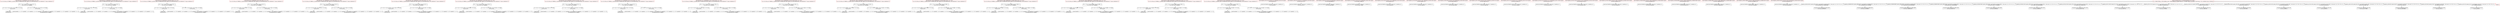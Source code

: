 strict digraph cur {

node [shape=box]
N317574433 [label="static float blur_32_32(float[two_d{32,32}] matrix, int x, int y)\n[w:4.1511354,m:24.799995,p:1,pet:655.15027/1.0 NoPrec:655.15027 Naive:4.1511354 NaiveCores:1 SU:0.0063361577 SUpC:0.0063361577]", color="#FF0000"];
N1642360923 [label="if (x < 1 || y < 1 || x == 32 - 1 || y == 32 - 1)\n[w:4.150275,m:3.1999998]", color="#000000"];
N326549596 [label="cancel 0.0F;\n[w:0.0,m:0.0]", color="#000000"];
N233530418 [label="cancel matrix[x - 1, y - 1] + matrix[x - 1, y] + matrix[x - 1, y + 1] + matrix[x, y - 1] + matrix[x, y] + matrix[x, y + 1] + matrix[x + 1, y - 1] + matrix[x + 1, y] + matrix[x - 1, y - 1];\n[w:8.600001E-4,m:21.599997]", color="#000000"];
N824909230 [label="static float blur_32_64(float[two_d{32,64}] matrix, int x, int y)\n[w:4.1511354,m:24.799995,p:1,pet:655.15027/1.0 NoPrec:655.15027 Naive:4.1511354 NaiveCores:1 SU:0.0063361577 SUpC:0.0063361577]", color="#FF0000"];
N1496724653 [label="if (x < 1 || y < 1 || x == 32 - 1 || y == 64 - 1)\n[w:4.150275,m:3.1999998]", color="#000000"];
N1789447862 [label="cancel 0.0F;\n[w:0.0,m:0.0]", color="#000000"];
N1213415012 [label="cancel matrix[x - 1, y - 1] + matrix[x - 1, y] + matrix[x - 1, y + 1] + matrix[x, y - 1] + matrix[x, y] + matrix[x, y + 1] + matrix[x + 1, y - 1] + matrix[x + 1, y] + matrix[x - 1, y - 1];\n[w:8.600001E-4,m:21.599997]", color="#000000"];
N122883338 [label="static float blur_64_64(float[two_d{64,64}] matrix, int x, int y)\n[w:4.1511354,m:24.799995,p:1,pet:655.15027/1.0 NoPrec:655.15027 Naive:4.1511354 NaiveCores:1 SU:0.0063361577 SUpC:0.0063361577]", color="#FF0000"];
N1793329556 [label="if (x < 1 || y < 1 || x == 64 - 1 || y == 64 - 1)\n[w:4.150275,m:3.1999998]", color="#000000"];
N721748895 [label="cancel 0.0F;\n[w:0.0,m:0.0]", color="#000000"];
N1305193908 [label="cancel matrix[x - 1, y - 1] + matrix[x - 1, y] + matrix[x - 1, y + 1] + matrix[x, y - 1] + matrix[x, y] + matrix[x, y + 1] + matrix[x + 1, y - 1] + matrix[x + 1, y] + matrix[x - 1, y - 1];\n[w:8.600001E-4,m:21.599997]", color="#000000"];
N666641942 [label="static float blur_64_128(float[two_d{64,128}] matrix, int x, int y)\n[w:4.1511354,m:24.799995,p:1,pet:655.15027/1.0 NoPrec:655.15027 Naive:4.1511354 NaiveCores:1 SU:0.0063361577 SUpC:0.0063361577]", color="#FF0000"];
N195600860 [label="if (x < 1 || y < 1 || x == 64 - 1 || y == 128 - 1)\n[w:4.150275,m:3.1999998]", color="#000000"];
N997608398 [label="cancel 0.0F;\n[w:0.0,m:0.0]", color="#000000"];
N1174290147 [label="cancel matrix[x - 1, y - 1] + matrix[x - 1, y] + matrix[x - 1, y + 1] + matrix[x, y - 1] + matrix[x, y] + matrix[x, y + 1] + matrix[x + 1, y - 1] + matrix[x + 1, y] + matrix[x - 1, y - 1];\n[w:8.600001E-4,m:21.599997]", color="#000000"];
N960604060 [label="static float blur_128_128(float[two_d{128,128}] matrix, int x, int y)\n[w:4.1511354,m:24.799995,p:1,pet:655.15027/1.0 NoPrec:655.15027 Naive:4.1511354 NaiveCores:1 SU:0.0063361577 SUpC:0.0063361577]", color="#FF0000"];
N1811075214 [label="if (x < 1 || y < 1 || x == 128 - 1 || y == 128 - 1)\n[w:4.150275,m:3.1999998]", color="#000000"];
N1940447180 [label="cancel 0.0F;\n[w:0.0,m:0.0]", color="#000000"];
N1066376662 [label="cancel matrix[x - 1, y - 1] + matrix[x - 1, y] + matrix[x - 1, y + 1] + matrix[x, y - 1] + matrix[x, y] + matrix[x, y + 1] + matrix[x + 1, y - 1] + matrix[x + 1, y] + matrix[x - 1, y - 1];\n[w:8.600001E-4,m:21.599997]", color="#000000"];
N1349393271 [label="static float blur_256_128(float[two_d{256,128}] matrix, int x, int y)\n[w:4.1511354,m:24.799995,p:1,pet:655.15027/1.0 NoPrec:655.15027 Naive:4.1511354 NaiveCores:1 SU:0.0063361577 SUpC:0.0063361577]", color="#FF0000"];
N460332449 [label="if (x < 1 || y < 1 || x == 256 - 1 || y == 128 - 1)\n[w:4.150275,m:3.1999998]", color="#000000"];
N250075633 [label="cancel 0.0F;\n[w:0.0,m:0.0]", color="#000000"];
N914424520 [label="cancel matrix[x - 1, y - 1] + matrix[x - 1, y] + matrix[x - 1, y + 1] + matrix[x, y - 1] + matrix[x, y] + matrix[x, y + 1] + matrix[x + 1, y - 1] + matrix[x + 1, y] + matrix[x - 1, y - 1];\n[w:8.600001E-4,m:21.599997]", color="#000000"];
N1338668845 [label="static float blur_256_256(float[two_d{256,256}] matrix, int x, int y)\n[w:4.1511354,m:24.799995,p:1,pet:655.15027/1.0 NoPrec:655.15027 Naive:4.1511354 NaiveCores:1 SU:0.0063361577 SUpC:0.0063361577]", color="#FF0000"];
N1100439041 [label="if (x < 1 || y < 1 || x == 256 - 1 || y == 256 - 1)\n[w:4.150275,m:3.1999998]", color="#000000"];
N114935352 [label="cancel 0.0F;\n[w:0.0,m:0.0]", color="#000000"];
N1973538135 [label="cancel matrix[x - 1, y - 1] + matrix[x - 1, y] + matrix[x - 1, y + 1] + matrix[x, y - 1] + matrix[x, y] + matrix[x, y + 1] + matrix[x + 1, y - 1] + matrix[x + 1, y] + matrix[x - 1, y - 1];\n[w:8.600001E-4,m:21.599997]", color="#000000"];
N159413332 [label="static float blur_256_512(float[two_d{256,512}] matrix, int x, int y)\n[w:4.1511354,m:24.799995,p:1,pet:655.15027/1.0 NoPrec:655.15027 Naive:4.1511354 NaiveCores:1 SU:0.0063361577 SUpC:0.0063361577]", color="#FF0000"];
N1694819250 [label="if (x < 1 || y < 1 || x == 256 - 1 || y == 512 - 1)\n[w:4.150275,m:3.1999998]", color="#000000"];
N1586600255 [label="cancel 0.0F;\n[w:0.0,m:0.0]", color="#000000"];
N212628335 [label="cancel matrix[x - 1, y - 1] + matrix[x - 1, y] + matrix[x - 1, y + 1] + matrix[x, y - 1] + matrix[x, y] + matrix[x, y + 1] + matrix[x + 1, y - 1] + matrix[x + 1, y] + matrix[x - 1, y - 1];\n[w:8.600001E-4,m:21.599997]", color="#000000"];
N1028214719 [label="static float blur_512_512(float[two_d{512,512}] matrix, int x, int y)\n[w:4.1511354,m:24.799995,p:1,pet:655.15027/1.0 NoPrec:655.15027 Naive:4.1511354 NaiveCores:1 SU:0.0063361577 SUpC:0.0063361577]", color="#FF0000"];
N2111991224 [label="if (x < 1 || y < 1 || x == 512 - 1 || y == 512 - 1)\n[w:4.150275,m:3.1999998]", color="#000000"];
N1993134103 [label="cancel 0.0F;\n[w:0.0,m:0.0]", color="#000000"];
N1130478920 [label="cancel matrix[x - 1, y - 1] + matrix[x - 1, y] + matrix[x - 1, y + 1] + matrix[x, y - 1] + matrix[x, y] + matrix[x, y + 1] + matrix[x + 1, y - 1] + matrix[x + 1, y] + matrix[x - 1, y - 1];\n[w:8.600001E-4,m:21.599997]", color="#000000"];
N500977346 [label="static float blur_512_1024(float[two_d{512,1024}] matrix, int x, int y)\n[w:4.1511354,m:24.799995,p:1,pet:655.15027/1.0 NoPrec:655.15027 Naive:4.1511354 NaiveCores:1 SU:0.0063361577 SUpC:0.0063361577]", color="#FF0000"];
N1227229563 [label="if (x < 1 || y < 1 || x == 512 - 1 || y == 1024 - 1)\n[w:4.150275,m:3.1999998]", color="#000000"];
N1101288798 [label="cancel 0.0F;\n[w:0.0,m:0.0]", color="#000000"];
N1910163204 [label="cancel matrix[x - 1, y - 1] + matrix[x - 1, y] + matrix[x - 1, y + 1] + matrix[x, y - 1] + matrix[x, y] + matrix[x, y + 1] + matrix[x + 1, y - 1] + matrix[x + 1, y] + matrix[x - 1, y - 1];\n[w:8.600001E-4,m:21.599997]", color="#000000"];
N20132171 [label="static float blur_1024_1024(float[two_d{1024,1024}] matrix, int x, int y)\n[w:4.1511354,m:24.799995,p:1,pet:655.15027/1.0 NoPrec:655.15027 Naive:4.1511354 NaiveCores:1 SU:0.0063361577 SUpC:0.0063361577]", color="#FF0000"];
N1521118594 [label="if (x < 1 || y < 1 || x == 1024 - 1 || y == 1024 - 1)\n[w:4.150275,m:3.1999998]", color="#000000"];
N1763847188 [label="cancel 0.0F;\n[w:0.0,m:0.0]", color="#000000"];
N1192108080 [label="cancel matrix[x - 1, y - 1] + matrix[x - 1, y] + matrix[x - 1, y + 1] + matrix[x, y - 1] + matrix[x, y] + matrix[x, y + 1] + matrix[x + 1, y - 1] + matrix[x + 1, y] + matrix[x - 1, y - 1];\n[w:8.600001E-4,m:21.599997]", color="#000000"];
N186370029 [label="static float blur_2048_1024(float[two_d{2048,1024}] matrix, int x, int y)\n[w:4.1511354,m:24.799995,p:1,pet:655.15027/1.0 NoPrec:655.15027 Naive:4.1511354 NaiveCores:1 SU:0.0063361577 SUpC:0.0063361577]", color="#FF0000"];
N380894366 [label="if (x < 1 || y < 1 || x == 2048 - 1 || y == 1024 - 1)\n[w:4.150275,m:3.1999998]", color="#000000"];
N1451270520 [label="cancel 0.0F;\n[w:0.0,m:0.0]", color="#000000"];
N511833308 [label="cancel matrix[x - 1, y - 1] + matrix[x - 1, y] + matrix[x - 1, y + 1] + matrix[x, y - 1] + matrix[x, y] + matrix[x, y + 1] + matrix[x + 1, y - 1] + matrix[x + 1, y] + matrix[x - 1, y - 1];\n[w:8.600001E-4,m:21.599997]", color="#000000"];
N2094548358 [label="static float blur_2048_2048(float[two_d{2048,2048}] matrix, int x, int y)\n[w:4.1511354,m:24.799995,p:1,pet:655.15027/1.0 NoPrec:655.15027 Naive:4.1511354 NaiveCores:1 SU:0.0063361577 SUpC:0.0063361577]", color="#FF0000"];
N1509514333 [label="if (x < 1 || y < 1 || x == 2048 - 1 || y == 2048 - 1)\n[w:4.150275,m:3.1999998]", color="#000000"];
N2036368507 [label="cancel 0.0F;\n[w:0.0,m:0.0]", color="#000000"];
N1361960727 [label="cancel matrix[x - 1, y - 1] + matrix[x - 1, y] + matrix[x - 1, y + 1] + matrix[x, y - 1] + matrix[x, y] + matrix[x, y + 1] + matrix[x + 1, y - 1] + matrix[x + 1, y] + matrix[x - 1, y - 1];\n[w:8.600001E-4,m:21.599997]", color="#000000"];
N51228289 [label="static float blur_4096_2048(float[two_d{4096,2048}] matrix, int x, int y)\n[w:4.1511354,m:24.799995,p:1,pet:655.15027/1.0 NoPrec:655.15027 Naive:4.1511354 NaiveCores:1 SU:0.0063361577 SUpC:0.0063361577]", color="#FF0000"];
N166239592 [label="if (x < 1 || y < 1 || x == 4096 - 1 || y == 2048 - 1)\n[w:4.150275,m:3.1999998]", color="#000000"];
N824009085 [label="cancel 0.0F;\n[w:0.0,m:0.0]", color="#000000"];
N708049632 [label="cancel matrix[x - 1, y - 1] + matrix[x - 1, y] + matrix[x - 1, y + 1] + matrix[x, y - 1] + matrix[x, y] + matrix[x, y + 1] + matrix[x + 1, y - 1] + matrix[x + 1, y] + matrix[x - 1, y - 1];\n[w:8.600001E-4,m:21.599997]", color="#000000"];
N455896770 [label="static float blur_4096_4096(float[two_d{4096,4096}] matrix, int x, int y)\n[w:4.1511354,m:24.799995,p:1,pet:655.15027/1.0 NoPrec:655.15027 Naive:4.1511354 NaiveCores:1 SU:0.0063361577 SUpC:0.0063361577]", color="#FF0000"];
N559450121 [label="if (x < 1 || y < 1 || x == 4096 - 1 || y == 4096 - 1)\n[w:4.150275,m:3.1999998]", color="#000000"];
N2001112025 [label="cancel 0.0F;\n[w:0.0,m:0.0]", color="#000000"];
N2054881392 [label="cancel matrix[x - 1, y - 1] + matrix[x - 1, y] + matrix[x - 1, y + 1] + matrix[x, y - 1] + matrix[x, y] + matrix[x, y + 1] + matrix[x + 1, y - 1] + matrix[x + 1, y] + matrix[x - 1, y - 1];\n[w:8.600001E-4,m:21.599997]", color="#000000"];
N1323165413 [label="static float blur_4096_8192(float[two_d{4096,8192}] matrix, int x, int y)\n[w:4.1511354,m:24.799995,p:1,pet:655.15027/1.0 NoPrec:655.15027 Naive:4.1511354 NaiveCores:1 SU:0.0063361577 SUpC:0.0063361577]", color="#FF0000"];
N607635164 [label="if (x < 1 || y < 1 || x == 4096 - 1 || y == 8192 - 1)\n[w:4.150275,m:3.1999998]", color="#000000"];
N1627800613 [label="cancel 0.0F;\n[w:0.0,m:0.0]", color="#000000"];
N943010986 [label="cancel matrix[x - 1, y - 1] + matrix[x - 1, y] + matrix[x - 1, y + 1] + matrix[x, y - 1] + matrix[x, y] + matrix[x, y + 1] + matrix[x + 1, y - 1] + matrix[x + 1, y] + matrix[x - 1, y - 1];\n[w:8.600001E-4,m:21.599997]", color="#000000"];
N1880587981 [label="static float blur_8192_8192(float[two_d{8192,8192}] matrix, int x, int y)\n[w:4.1511354,m:24.799995,p:1,pet:655.15027/1.0 NoPrec:655.15027 Naive:4.1511354 NaiveCores:1 SU:0.0063361577 SUpC:0.0063361577]", color="#FF0000"];
N325333723 [label="if (x < 1 || y < 1 || x == 8192 - 1 || y == 8192 - 1)\n[w:4.150275,m:3.1999998]", color="#000000"];
N1018081122 [label="cancel 0.0F;\n[w:0.0,m:0.0]", color="#000000"];
N1433867275 [label="cancel matrix[x - 1, y - 1] + matrix[x - 1, y] + matrix[x - 1, y + 1] + matrix[x, y - 1] + matrix[x, y] + matrix[x, y + 1] + matrix[x + 1, y - 1] + matrix[x + 1, y] + matrix[x - 1, y - 1];\n[w:8.600001E-4,m:21.599997]", color="#000000"];
N511754216 [label="static float[two_d{32,32}] transpose_32_32(float[two_d{32,32}] matrix)\n[w:0.0,m:616.8,p:1]", color="#FF0000"];
N662441761 [label="cancel new float[two_d{32,32}].  (int x,int y) { matrix[y, x] } ;\n[w:0.0,m:616.8]", color="#000000"];
N1721931908 [label="static float[two_d{64,32}] transpose_32_64(float[two_d{32,64}] matrix)\n[w:0.0,m:1231.2,p:1]", color="#FF0000"];
N1837543557 [label="cancel new float[two_d{64,32}].  (int x,int y) { matrix[y, x] } ;\n[w:0.0,m:1231.2]", color="#000000"];
N1198108795 [label="static float[two_d{64,64}] transpose_64_64(float[two_d{64,64}] matrix)\n[w:0.0,m:2459.9998,p:1]", color="#FF0000"];
N1395089624 [label="cancel new float[two_d{64,64}].  (int x,int y) { matrix[y, x] } ;\n[w:0.0,m:2459.9998]", color="#000000"];
N214126413 [label="static float[two_d{128,64}] transpose_64_128(float[two_d{64,128}] matrix)\n[w:0.0,m:4917.5996,p:1]", color="#FF0000"];
N1761061602 [label="cancel new float[two_d{128,64}].  (int x,int y) { matrix[y, x] } ;\n[w:0.0,m:4917.5996]", color="#000000"];
N396873410 [label="static float[two_d{128,128}] transpose_128_128(float[two_d{128,128}] matrix)\n[w:0.0,m:9832.8,p:1]", color="#FF0000"];
N434176574 [label="cancel new float[two_d{128,128}].  (int x,int y) { matrix[y, x] } ;\n[w:0.0,m:9832.8]", color="#000000"];
N1706234378 [label="static float[two_d{128,256}] transpose_256_128(float[two_d{256,128}] matrix)\n[w:0.0,m:19663.2,p:1]", color="#FF0000"];
N429313384 [label="cancel new float[two_d{128,256}].  (int x,int y) { matrix[y, x] } ;\n[w:0.0,m:19663.2]", color="#000000"];
N1867750575 [label="static float[two_d{256,256}] transpose_256_256(float[two_d{256,256}] matrix)\n[w:0.0,m:39323.996,p:1]", color="#FF0000"];
N380936215 [label="cancel new float[two_d{256,256}].  (int x,int y) { matrix[y, x] } ;\n[w:0.0,m:39323.996]", color="#000000"];
N2046562095 [label="static float[two_d{512,256}] transpose_256_512(float[two_d{256,512}] matrix)\n[w:0.0,m:78645.59,p:1]", color="#FF0000"];
N987405879 [label="cancel new float[two_d{512,256}].  (int x,int y) { matrix[y, x] } ;\n[w:0.0,m:78645.59]", color="#000000"];
N1342443276 [label="static float[two_d{512,512}] transpose_512_512(float[two_d{512,512}] matrix)\n[w:0.0,m:157288.8,p:1]", color="#FF0000"];
N783286238 [label="cancel new float[two_d{512,512}].  (int x,int y) { matrix[y, x] } ;\n[w:0.0,m:157288.8]", color="#000000"];
N769287236 [label="static float[two_d{1024,512}] transpose_512_1024(float[two_d{512,1024}] matrix)\n[w:0.0,m:314575.2,p:1]", color="#FF0000"];
N1818402158 [label="cancel new float[two_d{1024,512}].  (int x,int y) { matrix[y, x] } ;\n[w:0.0,m:314575.2]", color="#000000"];
N1587487668 [label="static float[two_d{1024,1024}] transpose_1024_1024(float[two_d{1024,1024}] matrix)\n[w:0.0,m:629147.94,p:1]", color="#FF0000"];
N1359044626 [label="cancel new float[two_d{1024,1024}].  (int x,int y) { matrix[y, x] } ;\n[w:0.0,m:629147.94]", color="#000000"];
N1199823423 [label="static float[two_d{1024,2048}] transpose_2048_1024(float[two_d{2048,1024}] matrix)\n[w:0.0,m:1258293.5,p:1]", color="#FF0000"];
N1612799726 [label="cancel new float[two_d{1024,2048}].  (int x,int y) { matrix[y, x] } ;\n[w:0.0,m:1258293.5]", color="#000000"];
N932172204 [label="static float[two_d{2048,2048}] transpose_2048_2048(float[two_d{2048,2048}] matrix)\n[w:0.0,m:2516584.8,p:1]", color="#FF0000"];
N1225616405 [label="cancel new float[two_d{2048,2048}].  (int x,int y) { matrix[y, x] } ;\n[w:0.0,m:2516584.8]", color="#000000"];
N1225358173 [label="static float[two_d{2048,4096}] transpose_4096_2048(float[two_d{4096,2048}] matrix)\n[w:0.0,m:5033167.0,p:1]", color="#FF0000"];
N2080166188 [label="cancel new float[two_d{2048,4096}].  (int x,int y) { matrix[y, x] } ;\n[w:0.0,m:5033167.0]", color="#000000"];
N1848402763 [label="static float[two_d{4096,4096}] transpose_4096_4096(float[two_d{4096,4096}] matrix)\n[w:0.0,m:1.0066331E7,p:1]", color="#FF0000"];
N26117480 [label="cancel new float[two_d{4096,4096}].  (int x,int y) { matrix[y, x] } ;\n[w:0.0,m:1.0066331E7]", color="#000000"];
N933699219 [label="static float[two_d{8192,4096}] transpose_4096_8192(float[two_d{4096,8192}] matrix)\n[w:0.0,m:2.013266E7,p:1]", color="#FF0000"];
N1634198 [label="cancel new float[two_d{8192,4096}].  (int x,int y) { matrix[y, x] } ;\n[w:0.0,m:2.013266E7]", color="#000000"];
N2121055098 [label="static float[two_d{8192,8192}] transpose_8192_8192(float[two_d{8192,8192}] matrix)\n[w:0.0,m:4.026532E7,p:1]", color="#FF0000"];
N314337396 [label="cancel new float[two_d{8192,8192}].  (int x,int y) { matrix[y, x] } ;\n[w:0.0,m:4.026532E7]", color="#000000"];
N2084435065 [label="static int main(int argc, in out linearString[one_d{-1}] argv)\n[w:1.00662576E8,m:2.5501184E9,p:2,pet:1.00662536E8/0.87134945 NoPrec:8.7712248E7 Naive:5.0331652E7 NaiveCores:17 SU:1.0000004 SUpC:0.5000002]", color="#FF0000"];
N706277948 [label="transpose_8192_8192(matrix_8192_8192)\n[w:0.0,m:4.026532E7]", color="#000000"];
N1792845110 [label="float[two_d{8192,8192}] matrix_8192_8192 = new float[two_d{8192,8192}].  (int x,int y) { (x * 10) + (9 - y) } \n[w:5.0331652E7,m:1.2348032E9]", color="#000000"];
N1688019098 [label="transpose_4096_8192(matrix_4096_8192)\n[w:0.0,m:2.013266E7]", color="#000000"];
N716143810 [label="float[two_d{4096,8192}] matrix_4096_8192 = new float[two_d{4096,8192}].  (int x,int y) { (x * 10) + (9 - y) } \n[w:2.5165828E7,m:6.174016E8]", color="#000000"];
N1918627686 [label="transpose_4096_4096(matrix_4096_4096)\n[w:0.0,m:1.0066331E7]", color="#000000"];
N679890578 [label="float[two_d{4096,4096}] matrix_4096_4096 = new float[two_d{4096,4096}].  (int x,int y) { (x * 10) + (9 - y) } \n[w:1.2582915E7,m:3.08700832E8]", color="#000000"];
N1914572623 [label="transpose_4096_2048(matrix_4096_2048)\n[w:0.0,m:5033167.0]", color="#000000"];
N984849465 [label="float[two_d{4096,2048}] matrix_4096_2048 = new float[two_d{4096,2048}].  (int x,int y) { (x * 10) + (9 - y) } \n[w:6291459.0,m:1.54350464E8]", color="#000000"];
N729864207 [label="transpose_2048_2048(matrix_2048_2048)\n[w:0.0,m:2516584.8]", color="#000000"];
N451111351 [label="float[two_d{2048,2048}] matrix_2048_2048 = new float[two_d{2048,2048}].  (int x,int y) { (x * 10) + (9 - y) } \n[w:3145731.0,m:7.7175264E7]", color="#000000"];
N942986815 [label="transpose_2048_1024(matrix_2048_1024)\n[w:0.0,m:1258293.5]", color="#000000"];
N1207769059 [label="float[two_d{2048,1024}] matrix_2048_1024 = new float[two_d{2048,1024}].  (int x,int y) { (x * 10) + (9 - y) } \n[w:1572867.0,m:3.8587668E7]", color="#000000"];
N872627152 [label="transpose_1024_1024(matrix_1024_1024)\n[w:0.0,m:629147.94]", color="#000000"];
N1674896058 [label="float[two_d{1024,1024}] matrix_1024_1024 = new float[two_d{1024,1024}].  (int x,int y) { (x * 10) + (9 - y) } \n[w:786435.0,m:1.9293872E7]", color="#000000"];
N591137559 [label="transpose_512_1024(matrix_512_1024)\n[w:0.0,m:314575.2]", color="#000000"];
N1711574013 [label="float[two_d{512,1024}] matrix_512_1024 = new float[two_d{512,1024}].  (int x,int y) { (x * 10) + (9 - y) } \n[w:393219.0,m:9646974.0]", color="#000000"];
N1495242910 [label="transpose_512_512(matrix_512_512)\n[w:0.0,m:157288.8]", color="#000000"];
N754666084 [label="float[two_d{512,512}] matrix_512_512 = new float[two_d{512,512}].  (int x,int y) { (x * 10) + (9 - y) } \n[w:196611.0,m:4823524.0]", color="#000000"];
N1911728085 [label="transpose_256_512(matrix_256_512)\n[w:0.0,m:78645.59]", color="#000000"];
N2012232625 [label="float[two_d{256,512}] matrix_256_512 = new float[two_d{256,512}].  (int x,int y) { (x * 10) + (9 - y) } \n[w:98307.0,m:2411799.2]", color="#000000"];
N564160838 [label="transpose_256_256(matrix_256_256)\n[w:0.0,m:39323.996]", color="#000000"];
N1929600551 [label="float[two_d{256,256}] matrix_256_256 = new float[two_d{256,256}].  (int x,int y) { (x * 10) + (9 - y) } \n[w:49155.0,m:1205937.0]", color="#000000"];
N257895351 [label="transpose_256_128(matrix_256_128)\n[w:0.0,m:19663.2]", color="#000000"];
N1355531311 [label="float[two_d{256,128}] matrix_256_128 = new float[two_d{256,128}].  (int x,int y) { (x * 10) + (9 - y) } \n[w:24579.0,m:603005.8]", color="#000000"];
N475266352 [label="transpose_128_128(matrix_128_128)\n[w:0.0,m:9832.8]", color="#000000"];
N205125520 [label="float[two_d{128,128}] matrix_128_128 = new float[two_d{128,128}].  (int x,int y) { (x * 10) + (9 - y) } \n[w:12291.0,m:301540.2]", color="#000000"];
N575335780 [label="transpose_64_128(matrix_64_128)\n[w:0.0,m:4917.5996]", color="#000000"];
N1654589030 [label="float[two_d{64,128}] matrix_64_128 = new float[two_d{64,128}].  (int x,int y) { (x * 10) + (9 - y) } \n[w:6147.0,m:150807.39]", color="#000000"];
N959447386 [label="transpose_64_64(matrix_64_64)\n[w:0.0,m:2459.9998]", color="#000000"];
N985934102 [label="float[two_d{64,64}] matrix_64_64 = new float[two_d{64,64}].  (int x,int y) { (x * 10) + (9 - y) } \n[w:3075.0,m:75441.0]", color="#000000"];
N834133664 [label="transpose_32_64(matrix_32_64)\n[w:0.0,m:1231.2]", color="#000000"];
N736709391 [label="float[two_d{32,64}] matrix_32_64 = new float[two_d{32,64}].  (int x,int y) { (x * 10) + (9 - y) } \n[w:1539.0,m:37757.8]", color="#000000"];
N1543727556 [label="transpose_32_32(matrix_32_32)\n[w:0.0,m:616.8]", color="#000000"];
N611437735 [label="float[two_d{32,32}] matrix_32_32 = new float[two_d{32,32}].  (int x,int y) { (x * 10) + (9 - y) } \n[w:771.00006,m:18916.2]", color="#000000"];
N1792845110->N706277948;
N716143810->N1688019098;
N679890578->N1918627686;
N984849465->N1914572623;
N451111351->N729864207;
N1207769059->N942986815;
N1674896058->N872627152;
N1711574013->N591137559;
N754666084->N1495242910;
N2012232625->N1911728085;
N1929600551->N564160838;
N1355531311->N257895351;
N205125520->N475266352;
N1654589030->N575335780;
N985934102->N959447386;
N736709391->N834133664;
N611437735->N1543727556;
N1642360923 [label="if (x < 1 || y < 1 || x == 32 - 1 || y == 32 - 1)\n[w:4.150275,m:3.1999998]", color="#000000"];
N326549596 [label="cancel 0.0F;\n[w:0.0,m:0.0]", color="#000000"];
N233530418 [label="cancel matrix[x - 1, y - 1] + matrix[x - 1, y] + matrix[x - 1, y + 1] + matrix[x, y - 1] + matrix[x, y] + matrix[x, y + 1] + matrix[x + 1, y - 1] + matrix[x + 1, y] + matrix[x - 1, y - 1];\n[w:8.600001E-4,m:21.599997]", color="#000000"];
N317574433->N1642360923[style=dashed];
N1642360923->N1343441044[style=dashed];
N1343441044 [label="(x < 1 || y < 1 || x == 32 - 1 || y == 32 - 1) == true\n[w:0.0,m:0.0]", color="#000000"];
N1343441044->N326549596[style=dashed];
N1642360923->N1364335809[style=dashed];
N1364335809 [label="(x < 1 || y < 1 || x == 32 - 1 || y == 32 - 1) == false\n[w:0.0,m:0.0]", color="#000000"];
N1364335809->N233530418[style=dashed];
N1496724653 [label="if (x < 1 || y < 1 || x == 32 - 1 || y == 64 - 1)\n[w:4.150275,m:3.1999998]", color="#000000"];
N1789447862 [label="cancel 0.0F;\n[w:0.0,m:0.0]", color="#000000"];
N1213415012 [label="cancel matrix[x - 1, y - 1] + matrix[x - 1, y] + matrix[x - 1, y + 1] + matrix[x, y - 1] + matrix[x, y] + matrix[x, y + 1] + matrix[x + 1, y - 1] + matrix[x + 1, y] + matrix[x - 1, y - 1];\n[w:8.600001E-4,m:21.599997]", color="#000000"];
N824909230->N1496724653[style=dashed];
N1496724653->N553264065[style=dashed];
N553264065 [label="(x < 1 || y < 1 || x == 32 - 1 || y == 64 - 1) == true\n[w:0.0,m:0.0]", color="#000000"];
N553264065->N1789447862[style=dashed];
N1496724653->N38997010[style=dashed];
N38997010 [label="(x < 1 || y < 1 || x == 32 - 1 || y == 64 - 1) == false\n[w:0.0,m:0.0]", color="#000000"];
N38997010->N1213415012[style=dashed];
N1793329556 [label="if (x < 1 || y < 1 || x == 64 - 1 || y == 64 - 1)\n[w:4.150275,m:3.1999998]", color="#000000"];
N721748895 [label="cancel 0.0F;\n[w:0.0,m:0.0]", color="#000000"];
N1305193908 [label="cancel matrix[x - 1, y - 1] + matrix[x - 1, y] + matrix[x - 1, y + 1] + matrix[x, y - 1] + matrix[x, y] + matrix[x, y + 1] + matrix[x + 1, y - 1] + matrix[x + 1, y] + matrix[x - 1, y - 1];\n[w:8.600001E-4,m:21.599997]", color="#000000"];
N122883338->N1793329556[style=dashed];
N1793329556->N445884362[style=dashed];
N445884362 [label="(x < 1 || y < 1 || x == 64 - 1 || y == 64 - 1) == true\n[w:0.0,m:0.0]", color="#000000"];
N445884362->N721748895[style=dashed];
N1793329556->N1642534850[style=dashed];
N1642534850 [label="(x < 1 || y < 1 || x == 64 - 1 || y == 64 - 1) == false\n[w:0.0,m:0.0]", color="#000000"];
N1642534850->N1305193908[style=dashed];
N195600860 [label="if (x < 1 || y < 1 || x == 64 - 1 || y == 128 - 1)\n[w:4.150275,m:3.1999998]", color="#000000"];
N997608398 [label="cancel 0.0F;\n[w:0.0,m:0.0]", color="#000000"];
N1174290147 [label="cancel matrix[x - 1, y - 1] + matrix[x - 1, y] + matrix[x - 1, y + 1] + matrix[x, y - 1] + matrix[x, y] + matrix[x, y + 1] + matrix[x + 1, y - 1] + matrix[x + 1, y] + matrix[x - 1, y - 1];\n[w:8.600001E-4,m:21.599997]", color="#000000"];
N666641942->N195600860[style=dashed];
N195600860->N1334729950[style=dashed];
N1334729950 [label="(x < 1 || y < 1 || x == 64 - 1 || y == 128 - 1) == true\n[w:0.0,m:0.0]", color="#000000"];
N1334729950->N997608398[style=dashed];
N195600860->N1973336893[style=dashed];
N1973336893 [label="(x < 1 || y < 1 || x == 64 - 1 || y == 128 - 1) == false\n[w:0.0,m:0.0]", color="#000000"];
N1973336893->N1174290147[style=dashed];
N1811075214 [label="if (x < 1 || y < 1 || x == 128 - 1 || y == 128 - 1)\n[w:4.150275,m:3.1999998]", color="#000000"];
N1940447180 [label="cancel 0.0F;\n[w:0.0,m:0.0]", color="#000000"];
N1066376662 [label="cancel matrix[x - 1, y - 1] + matrix[x - 1, y] + matrix[x - 1, y + 1] + matrix[x, y - 1] + matrix[x, y] + matrix[x, y + 1] + matrix[x + 1, y - 1] + matrix[x + 1, y] + matrix[x - 1, y - 1];\n[w:8.600001E-4,m:21.599997]", color="#000000"];
N960604060->N1811075214[style=dashed];
N1811075214->N1588970020[style=dashed];
N1588970020 [label="(x < 1 || y < 1 || x == 128 - 1 || y == 128 - 1) == true\n[w:0.0,m:0.0]", color="#000000"];
N1588970020->N1940447180[style=dashed];
N1811075214->N245565335[style=dashed];
N245565335 [label="(x < 1 || y < 1 || x == 128 - 1 || y == 128 - 1) == false\n[w:0.0,m:0.0]", color="#000000"];
N245565335->N1066376662[style=dashed];
N460332449 [label="if (x < 1 || y < 1 || x == 256 - 1 || y == 128 - 1)\n[w:4.150275,m:3.1999998]", color="#000000"];
N250075633 [label="cancel 0.0F;\n[w:0.0,m:0.0]", color="#000000"];
N914424520 [label="cancel matrix[x - 1, y - 1] + matrix[x - 1, y] + matrix[x - 1, y + 1] + matrix[x, y - 1] + matrix[x, y] + matrix[x, y + 1] + matrix[x + 1, y - 1] + matrix[x + 1, y] + matrix[x - 1, y - 1];\n[w:8.600001E-4,m:21.599997]", color="#000000"];
N1349393271->N460332449[style=dashed];
N460332449->N1919892312[style=dashed];
N1919892312 [label="(x < 1 || y < 1 || x == 256 - 1 || y == 128 - 1) == true\n[w:0.0,m:0.0]", color="#000000"];
N1919892312->N250075633[style=dashed];
N460332449->N358699161[style=dashed];
N358699161 [label="(x < 1 || y < 1 || x == 256 - 1 || y == 128 - 1) == false\n[w:0.0,m:0.0]", color="#000000"];
N358699161->N914424520[style=dashed];
N1100439041 [label="if (x < 1 || y < 1 || x == 256 - 1 || y == 256 - 1)\n[w:4.150275,m:3.1999998]", color="#000000"];
N114935352 [label="cancel 0.0F;\n[w:0.0,m:0.0]", color="#000000"];
N1973538135 [label="cancel matrix[x - 1, y - 1] + matrix[x - 1, y] + matrix[x - 1, y + 1] + matrix[x, y - 1] + matrix[x, y] + matrix[x, y + 1] + matrix[x + 1, y - 1] + matrix[x + 1, y] + matrix[x - 1, y - 1];\n[w:8.600001E-4,m:21.599997]", color="#000000"];
N1338668845->N1100439041[style=dashed];
N1100439041->N204349222[style=dashed];
N204349222 [label="(x < 1 || y < 1 || x == 256 - 1 || y == 256 - 1) == true\n[w:0.0,m:0.0]", color="#000000"];
N204349222->N114935352[style=dashed];
N1100439041->N2110121908[style=dashed];
N2110121908 [label="(x < 1 || y < 1 || x == 256 - 1 || y == 256 - 1) == false\n[w:0.0,m:0.0]", color="#000000"];
N2110121908->N1973538135[style=dashed];
N1694819250 [label="if (x < 1 || y < 1 || x == 256 - 1 || y == 512 - 1)\n[w:4.150275,m:3.1999998]", color="#000000"];
N1586600255 [label="cancel 0.0F;\n[w:0.0,m:0.0]", color="#000000"];
N212628335 [label="cancel matrix[x - 1, y - 1] + matrix[x - 1, y] + matrix[x - 1, y + 1] + matrix[x, y - 1] + matrix[x, y] + matrix[x, y + 1] + matrix[x + 1, y - 1] + matrix[x + 1, y] + matrix[x - 1, y - 1];\n[w:8.600001E-4,m:21.599997]", color="#000000"];
N159413332->N1694819250[style=dashed];
N1694819250->N1365202186[style=dashed];
N1365202186 [label="(x < 1 || y < 1 || x == 256 - 1 || y == 512 - 1) == true\n[w:0.0,m:0.0]", color="#000000"];
N1365202186->N1586600255[style=dashed];
N1694819250->N474675244[style=dashed];
N474675244 [label="(x < 1 || y < 1 || x == 256 - 1 || y == 512 - 1) == false\n[w:0.0,m:0.0]", color="#000000"];
N474675244->N212628335[style=dashed];
N2111991224 [label="if (x < 1 || y < 1 || x == 512 - 1 || y == 512 - 1)\n[w:4.150275,m:3.1999998]", color="#000000"];
N1993134103 [label="cancel 0.0F;\n[w:0.0,m:0.0]", color="#000000"];
N1130478920 [label="cancel matrix[x - 1, y - 1] + matrix[x - 1, y] + matrix[x - 1, y + 1] + matrix[x, y - 1] + matrix[x, y] + matrix[x, y + 1] + matrix[x + 1, y - 1] + matrix[x + 1, y] + matrix[x - 1, y - 1];\n[w:8.600001E-4,m:21.599997]", color="#000000"];
N1028214719->N2111991224[style=dashed];
N2111991224->N292938459[style=dashed];
N292938459 [label="(x < 1 || y < 1 || x == 512 - 1 || y == 512 - 1) == true\n[w:0.0,m:0.0]", color="#000000"];
N292938459->N1993134103[style=dashed];
N2111991224->N405662939[style=dashed];
N405662939 [label="(x < 1 || y < 1 || x == 512 - 1 || y == 512 - 1) == false\n[w:0.0,m:0.0]", color="#000000"];
N405662939->N1130478920[style=dashed];
N1227229563 [label="if (x < 1 || y < 1 || x == 512 - 1 || y == 1024 - 1)\n[w:4.150275,m:3.1999998]", color="#000000"];
N1101288798 [label="cancel 0.0F;\n[w:0.0,m:0.0]", color="#000000"];
N1910163204 [label="cancel matrix[x - 1, y - 1] + matrix[x - 1, y] + matrix[x - 1, y + 1] + matrix[x, y - 1] + matrix[x, y] + matrix[x, y + 1] + matrix[x + 1, y - 1] + matrix[x + 1, y] + matrix[x - 1, y - 1];\n[w:8.600001E-4,m:21.599997]", color="#000000"];
N500977346->N1227229563[style=dashed];
N1227229563->N1982791261[style=dashed];
N1982791261 [label="(x < 1 || y < 1 || x == 512 - 1 || y == 1024 - 1) == true\n[w:0.0,m:0.0]", color="#000000"];
N1982791261->N1101288798[style=dashed];
N1227229563->N942731712[style=dashed];
N942731712 [label="(x < 1 || y < 1 || x == 512 - 1 || y == 1024 - 1) == false\n[w:0.0,m:0.0]", color="#000000"];
N942731712->N1910163204[style=dashed];
N1521118594 [label="if (x < 1 || y < 1 || x == 1024 - 1 || y == 1024 - 1)\n[w:4.150275,m:3.1999998]", color="#000000"];
N1763847188 [label="cancel 0.0F;\n[w:0.0,m:0.0]", color="#000000"];
N1192108080 [label="cancel matrix[x - 1, y - 1] + matrix[x - 1, y] + matrix[x - 1, y + 1] + matrix[x, y - 1] + matrix[x, y] + matrix[x, y + 1] + matrix[x + 1, y - 1] + matrix[x + 1, y] + matrix[x - 1, y - 1];\n[w:8.600001E-4,m:21.599997]", color="#000000"];
N20132171->N1521118594[style=dashed];
N1521118594->N1940030785[style=dashed];
N1940030785 [label="(x < 1 || y < 1 || x == 1024 - 1 || y == 1024 - 1) == true\n[w:0.0,m:0.0]", color="#000000"];
N1940030785->N1763847188[style=dashed];
N1521118594->N1617791695[style=dashed];
N1617791695 [label="(x < 1 || y < 1 || x == 1024 - 1 || y == 1024 - 1) == false\n[w:0.0,m:0.0]", color="#000000"];
N1617791695->N1192108080[style=dashed];
N380894366 [label="if (x < 1 || y < 1 || x == 2048 - 1 || y == 1024 - 1)\n[w:4.150275,m:3.1999998]", color="#000000"];
N1451270520 [label="cancel 0.0F;\n[w:0.0,m:0.0]", color="#000000"];
N511833308 [label="cancel matrix[x - 1, y - 1] + matrix[x - 1, y] + matrix[x - 1, y + 1] + matrix[x, y - 1] + matrix[x, y] + matrix[x, y + 1] + matrix[x + 1, y - 1] + matrix[x + 1, y] + matrix[x - 1, y - 1];\n[w:8.600001E-4,m:21.599997]", color="#000000"];
N186370029->N380894366[style=dashed];
N380894366->N237852351[style=dashed];
N237852351 [label="(x < 1 || y < 1 || x == 2048 - 1 || y == 1024 - 1) == true\n[w:0.0,m:0.0]", color="#000000"];
N237852351->N1451270520[style=dashed];
N380894366->N1608446010[style=dashed];
N1608446010 [label="(x < 1 || y < 1 || x == 2048 - 1 || y == 1024 - 1) == false\n[w:0.0,m:0.0]", color="#000000"];
N1608446010->N511833308[style=dashed];
N1509514333 [label="if (x < 1 || y < 1 || x == 2048 - 1 || y == 2048 - 1)\n[w:4.150275,m:3.1999998]", color="#000000"];
N2036368507 [label="cancel 0.0F;\n[w:0.0,m:0.0]", color="#000000"];
N1361960727 [label="cancel matrix[x - 1, y - 1] + matrix[x - 1, y] + matrix[x - 1, y + 1] + matrix[x, y - 1] + matrix[x, y] + matrix[x, y + 1] + matrix[x + 1, y - 1] + matrix[x + 1, y] + matrix[x - 1, y - 1];\n[w:8.600001E-4,m:21.599997]", color="#000000"];
N2094548358->N1509514333[style=dashed];
N1509514333->N1556956098[style=dashed];
N1556956098 [label="(x < 1 || y < 1 || x == 2048 - 1 || y == 2048 - 1) == true\n[w:0.0,m:0.0]", color="#000000"];
N1556956098->N2036368507[style=dashed];
N1509514333->N1785210046[style=dashed];
N1785210046 [label="(x < 1 || y < 1 || x == 2048 - 1 || y == 2048 - 1) == false\n[w:0.0,m:0.0]", color="#000000"];
N1785210046->N1361960727[style=dashed];
N166239592 [label="if (x < 1 || y < 1 || x == 4096 - 1 || y == 2048 - 1)\n[w:4.150275,m:3.1999998]", color="#000000"];
N824009085 [label="cancel 0.0F;\n[w:0.0,m:0.0]", color="#000000"];
N708049632 [label="cancel matrix[x - 1, y - 1] + matrix[x - 1, y] + matrix[x - 1, y + 1] + matrix[x, y - 1] + matrix[x, y] + matrix[x, y + 1] + matrix[x + 1, y - 1] + matrix[x + 1, y] + matrix[x - 1, y - 1];\n[w:8.600001E-4,m:21.599997]", color="#000000"];
N51228289->N166239592[style=dashed];
N166239592->N991505714[style=dashed];
N991505714 [label="(x < 1 || y < 1 || x == 4096 - 1 || y == 2048 - 1) == true\n[w:0.0,m:0.0]", color="#000000"];
N991505714->N824009085[style=dashed];
N166239592->N2085857771[style=dashed];
N2085857771 [label="(x < 1 || y < 1 || x == 4096 - 1 || y == 2048 - 1) == false\n[w:0.0,m:0.0]", color="#000000"];
N2085857771->N708049632[style=dashed];
N559450121 [label="if (x < 1 || y < 1 || x == 4096 - 1 || y == 4096 - 1)\n[w:4.150275,m:3.1999998]", color="#000000"];
N2001112025 [label="cancel 0.0F;\n[w:0.0,m:0.0]", color="#000000"];
N2054881392 [label="cancel matrix[x - 1, y - 1] + matrix[x - 1, y] + matrix[x - 1, y + 1] + matrix[x, y - 1] + matrix[x, y] + matrix[x, y + 1] + matrix[x + 1, y - 1] + matrix[x + 1, y] + matrix[x - 1, y - 1];\n[w:8.600001E-4,m:21.599997]", color="#000000"];
N455896770->N559450121[style=dashed];
N559450121->N716083600[style=dashed];
N716083600 [label="(x < 1 || y < 1 || x == 4096 - 1 || y == 4096 - 1) == true\n[w:0.0,m:0.0]", color="#000000"];
N716083600->N2001112025[style=dashed];
N559450121->N314265080[style=dashed];
N314265080 [label="(x < 1 || y < 1 || x == 4096 - 1 || y == 4096 - 1) == false\n[w:0.0,m:0.0]", color="#000000"];
N314265080->N2054881392[style=dashed];
N607635164 [label="if (x < 1 || y < 1 || x == 4096 - 1 || y == 8192 - 1)\n[w:4.150275,m:3.1999998]", color="#000000"];
N1627800613 [label="cancel 0.0F;\n[w:0.0,m:0.0]", color="#000000"];
N943010986 [label="cancel matrix[x - 1, y - 1] + matrix[x - 1, y] + matrix[x - 1, y + 1] + matrix[x, y - 1] + matrix[x, y] + matrix[x, y + 1] + matrix[x + 1, y - 1] + matrix[x + 1, y] + matrix[x - 1, y - 1];\n[w:8.600001E-4,m:21.599997]", color="#000000"];
N1323165413->N607635164[style=dashed];
N607635164->N529116035[style=dashed];
N529116035 [label="(x < 1 || y < 1 || x == 4096 - 1 || y == 8192 - 1) == true\n[w:0.0,m:0.0]", color="#000000"];
N529116035->N1627800613[style=dashed];
N607635164->N2065530879[style=dashed];
N2065530879 [label="(x < 1 || y < 1 || x == 4096 - 1 || y == 8192 - 1) == false\n[w:0.0,m:0.0]", color="#000000"];
N2065530879->N943010986[style=dashed];
N325333723 [label="if (x < 1 || y < 1 || x == 8192 - 1 || y == 8192 - 1)\n[w:4.150275,m:3.1999998]", color="#000000"];
N1018081122 [label="cancel 0.0F;\n[w:0.0,m:0.0]", color="#000000"];
N1433867275 [label="cancel matrix[x - 1, y - 1] + matrix[x - 1, y] + matrix[x - 1, y + 1] + matrix[x, y - 1] + matrix[x, y] + matrix[x, y + 1] + matrix[x + 1, y - 1] + matrix[x + 1, y] + matrix[x - 1, y - 1];\n[w:8.600001E-4,m:21.599997]", color="#000000"];
N1880587981->N325333723[style=dashed];
N325333723->N1937962514[style=dashed];
N1937962514 [label="(x < 1 || y < 1 || x == 8192 - 1 || y == 8192 - 1) == true\n[w:0.0,m:0.0]", color="#000000"];
N1937962514->N1018081122[style=dashed];
N325333723->N242131142[style=dashed];
N242131142 [label="(x < 1 || y < 1 || x == 8192 - 1 || y == 8192 - 1) == false\n[w:0.0,m:0.0]", color="#000000"];
N242131142->N1433867275[style=dashed];
N662441761 [label="cancel new float[two_d{32,32}].  (int x,int y) { matrix[y, x] } ;\n[w:0.0,m:616.8]", color="#000000"];
N511754216->N662441761[style=dashed];
N1837543557 [label="cancel new float[two_d{64,32}].  (int x,int y) { matrix[y, x] } ;\n[w:0.0,m:1231.2]", color="#000000"];
N1721931908->N1837543557[style=dashed];
N1395089624 [label="cancel new float[two_d{64,64}].  (int x,int y) { matrix[y, x] } ;\n[w:0.0,m:2459.9998]", color="#000000"];
N1198108795->N1395089624[style=dashed];
N1761061602 [label="cancel new float[two_d{128,64}].  (int x,int y) { matrix[y, x] } ;\n[w:0.0,m:4917.5996]", color="#000000"];
N214126413->N1761061602[style=dashed];
N434176574 [label="cancel new float[two_d{128,128}].  (int x,int y) { matrix[y, x] } ;\n[w:0.0,m:9832.8]", color="#000000"];
N396873410->N434176574[style=dashed];
N429313384 [label="cancel new float[two_d{128,256}].  (int x,int y) { matrix[y, x] } ;\n[w:0.0,m:19663.2]", color="#000000"];
N1706234378->N429313384[style=dashed];
N380936215 [label="cancel new float[two_d{256,256}].  (int x,int y) { matrix[y, x] } ;\n[w:0.0,m:39323.996]", color="#000000"];
N1867750575->N380936215[style=dashed];
N987405879 [label="cancel new float[two_d{512,256}].  (int x,int y) { matrix[y, x] } ;\n[w:0.0,m:78645.59]", color="#000000"];
N2046562095->N987405879[style=dashed];
N783286238 [label="cancel new float[two_d{512,512}].  (int x,int y) { matrix[y, x] } ;\n[w:0.0,m:157288.8]", color="#000000"];
N1342443276->N783286238[style=dashed];
N1818402158 [label="cancel new float[two_d{1024,512}].  (int x,int y) { matrix[y, x] } ;\n[w:0.0,m:314575.2]", color="#000000"];
N769287236->N1818402158[style=dashed];
N1359044626 [label="cancel new float[two_d{1024,1024}].  (int x,int y) { matrix[y, x] } ;\n[w:0.0,m:629147.94]", color="#000000"];
N1587487668->N1359044626[style=dashed];
N1612799726 [label="cancel new float[two_d{1024,2048}].  (int x,int y) { matrix[y, x] } ;\n[w:0.0,m:1258293.5]", color="#000000"];
N1199823423->N1612799726[style=dashed];
N1225616405 [label="cancel new float[two_d{2048,2048}].  (int x,int y) { matrix[y, x] } ;\n[w:0.0,m:2516584.8]", color="#000000"];
N932172204->N1225616405[style=dashed];
N2080166188 [label="cancel new float[two_d{2048,4096}].  (int x,int y) { matrix[y, x] } ;\n[w:0.0,m:5033167.0]", color="#000000"];
N1225358173->N2080166188[style=dashed];
N26117480 [label="cancel new float[two_d{4096,4096}].  (int x,int y) { matrix[y, x] } ;\n[w:0.0,m:1.0066331E7]", color="#000000"];
N1848402763->N26117480[style=dashed];
N1634198 [label="cancel new float[two_d{8192,4096}].  (int x,int y) { matrix[y, x] } ;\n[w:0.0,m:2.013266E7]", color="#000000"];
N933699219->N1634198[style=dashed];
N314337396 [label="cancel new float[two_d{8192,8192}].  (int x,int y) { matrix[y, x] } ;\n[w:0.0,m:4.026532E7]", color="#000000"];
N2121055098->N314337396[style=dashed];
N706277948 [label="transpose_8192_8192(matrix_8192_8192)\n[w:0.0,m:4.026532E7]", color="#000000"];
N1792845110 [label="float[two_d{8192,8192}] matrix_8192_8192 = new float[two_d{8192,8192}].  (int x,int y) { (x * 10) + (9 - y) } \n[w:5.0331652E7,m:1.2348032E9]", color="#000000"];
N1688019098 [label="transpose_4096_8192(matrix_4096_8192)\n[w:0.0,m:2.013266E7]", color="#000000"];
N716143810 [label="float[two_d{4096,8192}] matrix_4096_8192 = new float[two_d{4096,8192}].  (int x,int y) { (x * 10) + (9 - y) } \n[w:2.5165828E7,m:6.174016E8]", color="#000000"];
N1918627686 [label="transpose_4096_4096(matrix_4096_4096)\n[w:0.0,m:1.0066331E7]", color="#000000"];
N679890578 [label="float[two_d{4096,4096}] matrix_4096_4096 = new float[two_d{4096,4096}].  (int x,int y) { (x * 10) + (9 - y) } \n[w:1.2582915E7,m:3.08700832E8]", color="#000000"];
N1914572623 [label="transpose_4096_2048(matrix_4096_2048)\n[w:0.0,m:5033167.0]", color="#000000"];
N984849465 [label="float[two_d{4096,2048}] matrix_4096_2048 = new float[two_d{4096,2048}].  (int x,int y) { (x * 10) + (9 - y) } \n[w:6291459.0,m:1.54350464E8]", color="#000000"];
N729864207 [label="transpose_2048_2048(matrix_2048_2048)\n[w:0.0,m:2516584.8]", color="#000000"];
N451111351 [label="float[two_d{2048,2048}] matrix_2048_2048 = new float[two_d{2048,2048}].  (int x,int y) { (x * 10) + (9 - y) } \n[w:3145731.0,m:7.7175264E7]", color="#000000"];
N942986815 [label="transpose_2048_1024(matrix_2048_1024)\n[w:0.0,m:1258293.5]", color="#000000"];
N1207769059 [label="float[two_d{2048,1024}] matrix_2048_1024 = new float[two_d{2048,1024}].  (int x,int y) { (x * 10) + (9 - y) } \n[w:1572867.0,m:3.8587668E7]", color="#000000"];
N872627152 [label="transpose_1024_1024(matrix_1024_1024)\n[w:0.0,m:629147.94]", color="#000000"];
N1674896058 [label="float[two_d{1024,1024}] matrix_1024_1024 = new float[two_d{1024,1024}].  (int x,int y) { (x * 10) + (9 - y) } \n[w:786435.0,m:1.9293872E7]", color="#000000"];
N591137559 [label="transpose_512_1024(matrix_512_1024)\n[w:0.0,m:314575.2]", color="#000000"];
N1711574013 [label="float[two_d{512,1024}] matrix_512_1024 = new float[two_d{512,1024}].  (int x,int y) { (x * 10) + (9 - y) } \n[w:393219.0,m:9646974.0]", color="#000000"];
N1495242910 [label="transpose_512_512(matrix_512_512)\n[w:0.0,m:157288.8]", color="#000000"];
N754666084 [label="float[two_d{512,512}] matrix_512_512 = new float[two_d{512,512}].  (int x,int y) { (x * 10) + (9 - y) } \n[w:196611.0,m:4823524.0]", color="#000000"];
N1911728085 [label="transpose_256_512(matrix_256_512)\n[w:0.0,m:78645.59]", color="#000000"];
N2012232625 [label="float[two_d{256,512}] matrix_256_512 = new float[two_d{256,512}].  (int x,int y) { (x * 10) + (9 - y) } \n[w:98307.0,m:2411799.2]", color="#000000"];
N564160838 [label="transpose_256_256(matrix_256_256)\n[w:0.0,m:39323.996]", color="#000000"];
N1929600551 [label="float[two_d{256,256}] matrix_256_256 = new float[two_d{256,256}].  (int x,int y) { (x * 10) + (9 - y) } \n[w:49155.0,m:1205937.0]", color="#000000"];
N257895351 [label="transpose_256_128(matrix_256_128)\n[w:0.0,m:19663.2]", color="#000000"];
N1355531311 [label="float[two_d{256,128}] matrix_256_128 = new float[two_d{256,128}].  (int x,int y) { (x * 10) + (9 - y) } \n[w:24579.0,m:603005.8]", color="#000000"];
N475266352 [label="transpose_128_128(matrix_128_128)\n[w:0.0,m:9832.8]", color="#000000"];
N205125520 [label="float[two_d{128,128}] matrix_128_128 = new float[two_d{128,128}].  (int x,int y) { (x * 10) + (9 - y) } \n[w:12291.0,m:301540.2]", color="#000000"];
N575335780 [label="transpose_64_128(matrix_64_128)\n[w:0.0,m:4917.5996]", color="#000000"];
N1654589030 [label="float[two_d{64,128}] matrix_64_128 = new float[two_d{64,128}].  (int x,int y) { (x * 10) + (9 - y) } \n[w:6147.0,m:150807.39]", color="#000000"];
N959447386 [label="transpose_64_64(matrix_64_64)\n[w:0.0,m:2459.9998]", color="#000000"];
N985934102 [label="float[two_d{64,64}] matrix_64_64 = new float[two_d{64,64}].  (int x,int y) { (x * 10) + (9 - y) } \n[w:3075.0,m:75441.0]", color="#000000"];
N834133664 [label="transpose_32_64(matrix_32_64)\n[w:0.0,m:1231.2]", color="#000000"];
N736709391 [label="float[two_d{32,64}] matrix_32_64 = new float[two_d{32,64}].  (int x,int y) { (x * 10) + (9 - y) } \n[w:1539.0,m:37757.8]", color="#000000"];
N1543727556 [label="transpose_32_32(matrix_32_32)\n[w:0.0,m:616.8]", color="#000000"];
N611437735 [label="float[two_d{32,32}] matrix_32_32 = new float[two_d{32,32}].  (int x,int y) { (x * 10) + (9 - y) } \n[w:771.00006,m:18916.2]", color="#000000"];
N1792845110->N706277948;
N716143810->N1688019098;
N679890578->N1918627686;
N984849465->N1914572623;
N451111351->N729864207;
N1207769059->N942986815;
N1674896058->N872627152;
N1711574013->N591137559;
N754666084->N1495242910;
N2012232625->N1911728085;
N1929600551->N564160838;
N1355531311->N257895351;
N205125520->N475266352;
N1654589030->N575335780;
N985934102->N959447386;
N736709391->N834133664;
N611437735->N1543727556;
N2084435065->N1792845110[style=dashed];
N2084435065->N716143810[style=dashed];
N2084435065->N679890578[style=dashed];
N2084435065->N984849465[style=dashed];
N2084435065->N451111351[style=dashed];
N2084435065->N1207769059[style=dashed];
N2084435065->N1674896058[style=dashed];
N2084435065->N1711574013[style=dashed];
N2084435065->N754666084[style=dashed];
N2084435065->N2012232625[style=dashed];
N2084435065->N1929600551[style=dashed];
N2084435065->N1355531311[style=dashed];
N2084435065->N205125520[style=dashed];
N2084435065->N1654589030[style=dashed];
N2084435065->N985934102[style=dashed];
N2084435065->N736709391[style=dashed];
N2084435065->N611437735[style=dashed];
N226170135 [label="finally 0;", color="#FF0000"];
N2084435065->N226170135[style=dashed,color=red];
N2084435065->N226170135[style=dashed,color=red];

}
